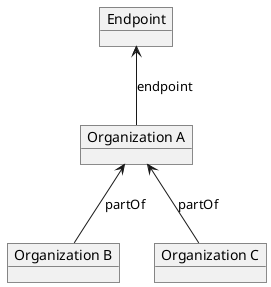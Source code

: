 @startuml
hide footbox

object "Organization A" as OrganizationA
object "Organization B" as OrganizationB
object "Endpoint" as EndpointA
object "Organization C" as OrganizationC

OrganizationA <-- OrganizationB : partOf
EndpointA <-- OrganizationA : endpoint
OrganizationA <-- OrganizationC : partOf

@enduml
